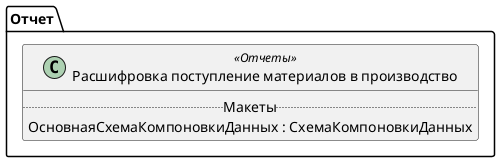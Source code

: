 ﻿@startuml РасшифровкаПоступлениеМатериаловВПроизводство
'!include templates.wsd
'..\include templates.wsd
class Отчет.РасшифровкаПоступлениеМатериаловВПроизводство as "Расшифровка поступление материалов в производство" <<Отчеты>>
{
..Макеты..
ОсновнаяСхемаКомпоновкиДанных : СхемаКомпоновкиДанных
}
@enduml
